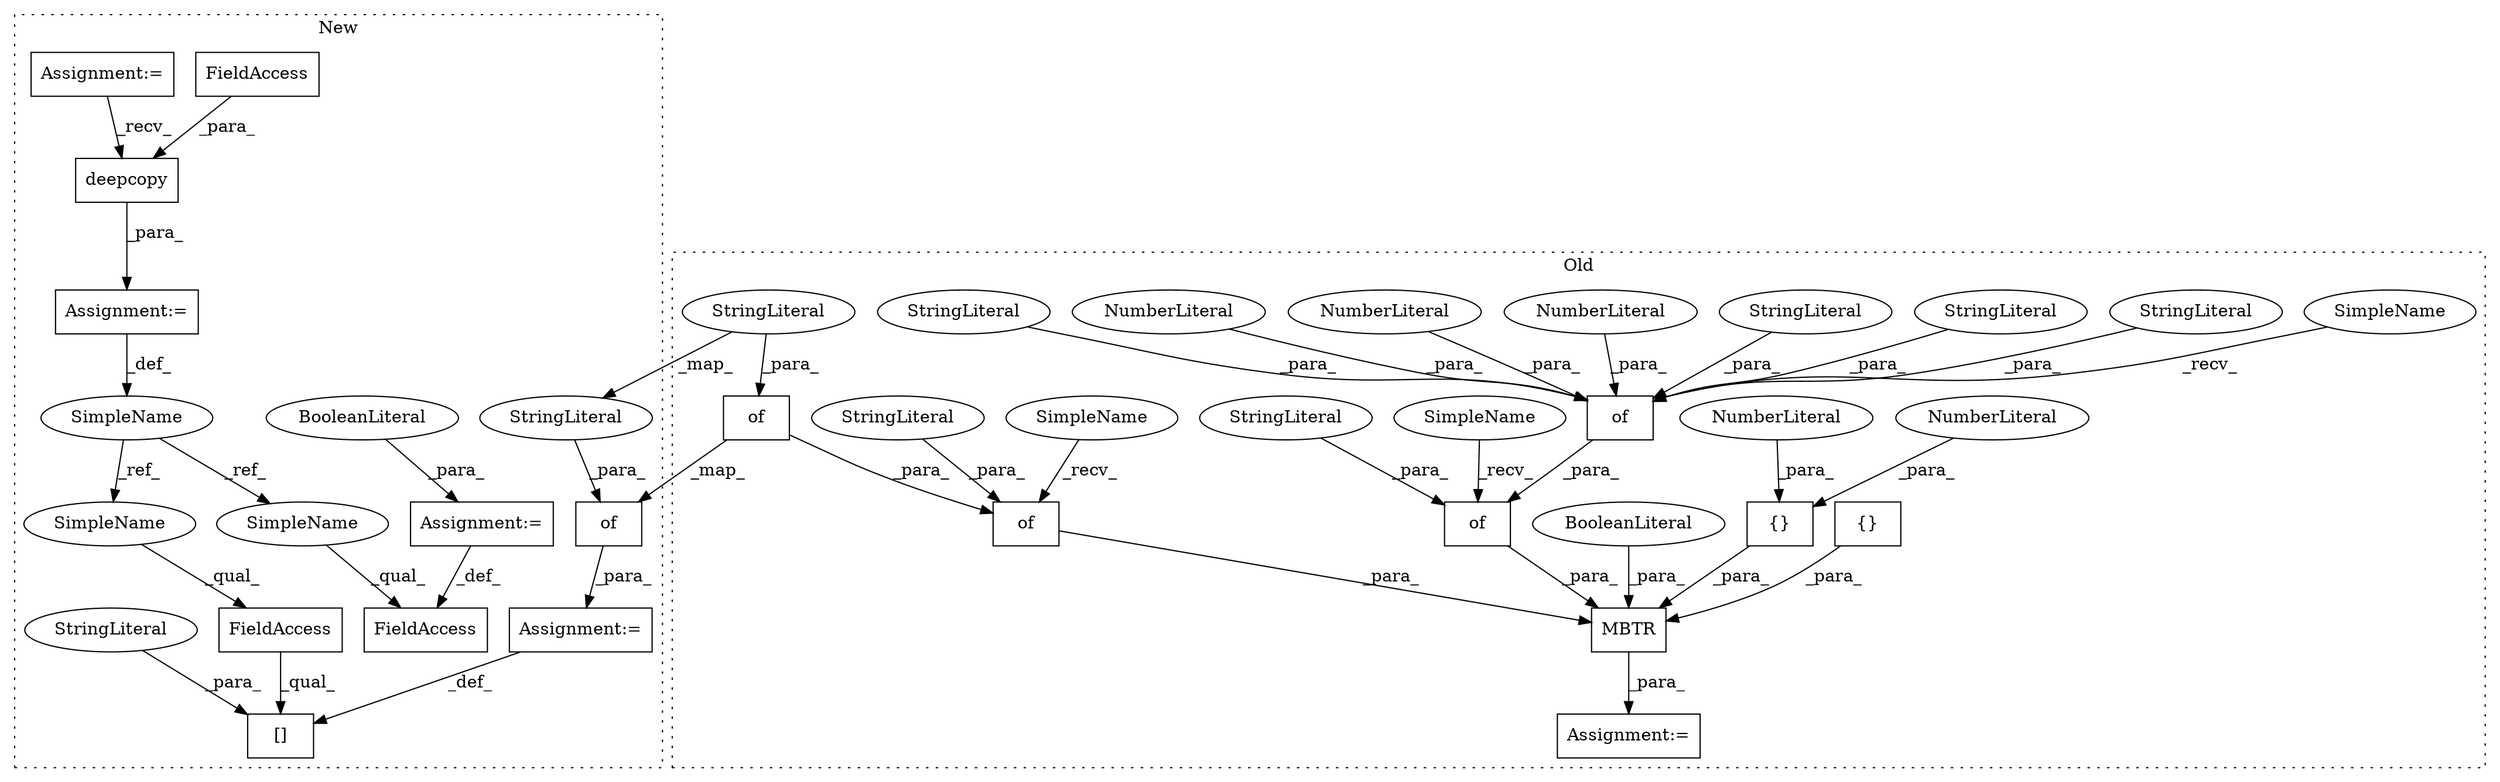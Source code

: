 digraph G {
subgraph cluster0 {
1 [label="of" a="32" s="20981,21022" l="3,1" shape="box"];
4 [label="Assignment:=" a="7" s="20931" l="1" shape="box"];
5 [label="StringLiteral" a="45" s="21002" l="7" shape="ellipse"];
6 [label="StringLiteral" a="45" s="21015" l="3" shape="ellipse"];
7 [label="StringLiteral" a="45" s="20992" l="5" shape="ellipse"];
10 [label="{}" a="4" s="20946,20950" l="1,1" shape="box"];
11 [label="NumberLiteral" a="34" s="20947" l="1" shape="ellipse"];
12 [label="{}" a="4" s="20961,20963" l="1,1" shape="box"];
13 [label="NumberLiteral" a="34" s="20949" l="1" shape="ellipse"];
14 [label="MBTR" a="32" s="20932,21102" l="5,1" shape="box"];
15 [label="BooleanLiteral" a="9" s="21025" l="4" shape="ellipse"];
16 [label="NumberLiteral" a="34" s="21010" l="4" shape="ellipse"];
17 [label="NumberLiteral" a="34" s="21019" l="3" shape="ellipse"];
18 [label="NumberLiteral" a="34" s="20990" l="1" shape="ellipse"];
19 [label="of" a="32" s="20969,21023" l="3,1" shape="box"];
20 [label="StringLiteral" a="45" s="20972" l="4" shape="ellipse"];
21 [label="StringLiteral" a="45" s="20984" l="5" shape="ellipse"];
23 [label="of" a="32" s="21046,21100" l="3,1" shape="box"];
30 [label="StringLiteral" a="45" s="21060" l="13" shape="ellipse"];
32 [label="of" a="32" s="21034,21101" l="3,1" shape="box"];
33 [label="StringLiteral" a="45" s="21037" l="4" shape="ellipse"];
38 [label="SimpleName" a="42" s="20977" l="3" shape="ellipse"];
39 [label="SimpleName" a="42" s="20965" l="3" shape="ellipse"];
40 [label="SimpleName" a="42" s="21030" l="3" shape="ellipse"];
label = "Old";
style="dotted";
}
subgraph cluster1 {
2 [label="deepcopy" a="32" s="18493,18517" l="9,1" shape="box"];
3 [label="Assignment:=" a="7" s="18487" l="1" shape="box"];
8 [label="FieldAccess" a="22" s="18502" l="15" shape="box"];
9 [label="Assignment:=" a="7" s="18178" l="4" shape="box"];
22 [label="[]" a="2" s="18588,18607" l="8,1" shape="box"];
24 [label="of" a="32" s="18613,18659" l="3,1" shape="box"];
25 [label="FieldAccess" a="22" s="18564" l="13" shape="box"];
26 [label="SimpleName" a="42" s="18483" l="4" shape="ellipse"];
27 [label="FieldAccess" a="22" s="18588" l="7" shape="box"];
28 [label="Assignment:=" a="7" s="18577" l="1" shape="box"];
29 [label="BooleanLiteral" a="9" s="18578" l="4" shape="ellipse"];
31 [label="StringLiteral" a="45" s="18627" l="5" shape="ellipse"];
34 [label="StringLiteral" a="45" s="18596" l="11" shape="ellipse"];
35 [label="Assignment:=" a="7" s="18608" l="1" shape="box"];
36 [label="SimpleName" a="42" s="18588" l="4" shape="ellipse"];
37 [label="SimpleName" a="42" s="18564" l="4" shape="ellipse"];
label = "New";
style="dotted";
}
1 -> 19 [label="_para_"];
2 -> 3 [label="_para_"];
3 -> 26 [label="_def_"];
5 -> 1 [label="_para_"];
6 -> 1 [label="_para_"];
7 -> 1 [label="_para_"];
8 -> 2 [label="_para_"];
9 -> 2 [label="_recv_"];
10 -> 14 [label="_para_"];
11 -> 10 [label="_para_"];
12 -> 14 [label="_para_"];
13 -> 10 [label="_para_"];
14 -> 4 [label="_para_"];
15 -> 14 [label="_para_"];
16 -> 1 [label="_para_"];
17 -> 1 [label="_para_"];
18 -> 1 [label="_para_"];
19 -> 14 [label="_para_"];
20 -> 19 [label="_para_"];
21 -> 1 [label="_para_"];
23 -> 32 [label="_para_"];
23 -> 24 [label="_map_"];
24 -> 35 [label="_para_"];
26 -> 37 [label="_ref_"];
26 -> 36 [label="_ref_"];
27 -> 22 [label="_qual_"];
28 -> 25 [label="_def_"];
29 -> 28 [label="_para_"];
30 -> 31 [label="_map_"];
30 -> 23 [label="_para_"];
31 -> 24 [label="_para_"];
32 -> 14 [label="_para_"];
33 -> 32 [label="_para_"];
34 -> 22 [label="_para_"];
35 -> 22 [label="_def_"];
36 -> 27 [label="_qual_"];
37 -> 25 [label="_qual_"];
38 -> 1 [label="_recv_"];
39 -> 19 [label="_recv_"];
40 -> 32 [label="_recv_"];
}